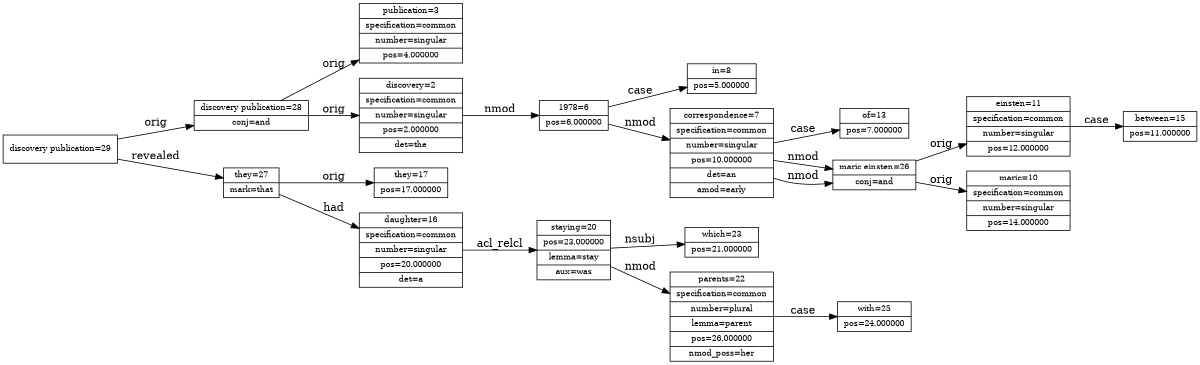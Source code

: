 digraph finite_state_machine {
    rankdir=LR;
    size="8,5"
node [shape = record, label="which=23|pos=21.000000", fontsize=10] q0;
node [shape = record, label="they=17|pos=17.000000", fontsize=10] q1;
node [shape = record, label="with=25|pos=24.000000", fontsize=10] q2;
node [shape = record, label="between=15|pos=11.000000", fontsize=10] q3;
node [shape = record, label="of=13|pos=7.000000", fontsize=10] q4;
node [shape = record, label="in=8|pos=5.000000", fontsize=10] q5;
node [shape = record, label="1978=6|pos=6.000000", fontsize=10] q6;
node [shape = record, label="maric einsten=26|conj=and", fontsize=10] q7;
node [shape = record, label="parents=22|specification=common|number=plural|lemma=parent|pos=26.000000|nmod_poss=her", fontsize=10] q8;
node [shape = record, label="staying=20|pos=23.000000|lemma=stay|aux=was", fontsize=10] q9;
node [shape = record, label="correspondence=7|specification=common|number=singular|pos=10.000000|det=an|amod=early", fontsize=10] q10;
node [shape = record, label="daughter=16|specification=common|number=singular|pos=20.000000|det=a", fontsize=10] q11;
node [shape = record, label="discovery publication=29", fontsize=10] q12;
node [shape = record, label="publication=3|specification=common|number=singular|pos=4.000000", fontsize=10] q13;
node [shape = record, label="discovery=2|specification=common|number=singular|pos=2.000000|det=the", fontsize=10] q14;
node [shape = record, label="discovery publication=28|conj=and", fontsize=10] q15;
node [shape = record, label="they=27|mark=that", fontsize=10] q16;
node [shape = record, label="einsten=11|specification=common|number=singular|pos=12.000000", fontsize=10] q17;
node [shape = record, label="maric=10|specification=common|number=singular|pos=14.000000", fontsize=10] q18;


q6 -> q5 [ label = "case"];
q6 -> q10 [ label = "nmod"];
q7 -> q18 [ label = "orig"];
q7 -> q17 [ label = "orig"];
q8 -> q2 [ label = "case"];
q9 -> q8 [ label = "nmod"];
q9 -> q0 [ label = "nsubj"];
q10 -> q4 [ label = "case"];
q10 -> q7 [ label = "nmod"];
q10 -> q7 [ label = "nmod"];
q11 -> q9 [ label = "acl_relcl"];
q12 -> q15 [ label = "orig"];
q12 -> q16 [ label = "revealed"];
q14 -> q6 [ label = "nmod"];
q15 -> q14 [ label = "orig"];
q15 -> q13 [ label = "orig"];
q16 -> q1 [ label = "orig"];
q16 -> q11 [ label = "had"];
q17 -> q3 [ label = "case"];
}
